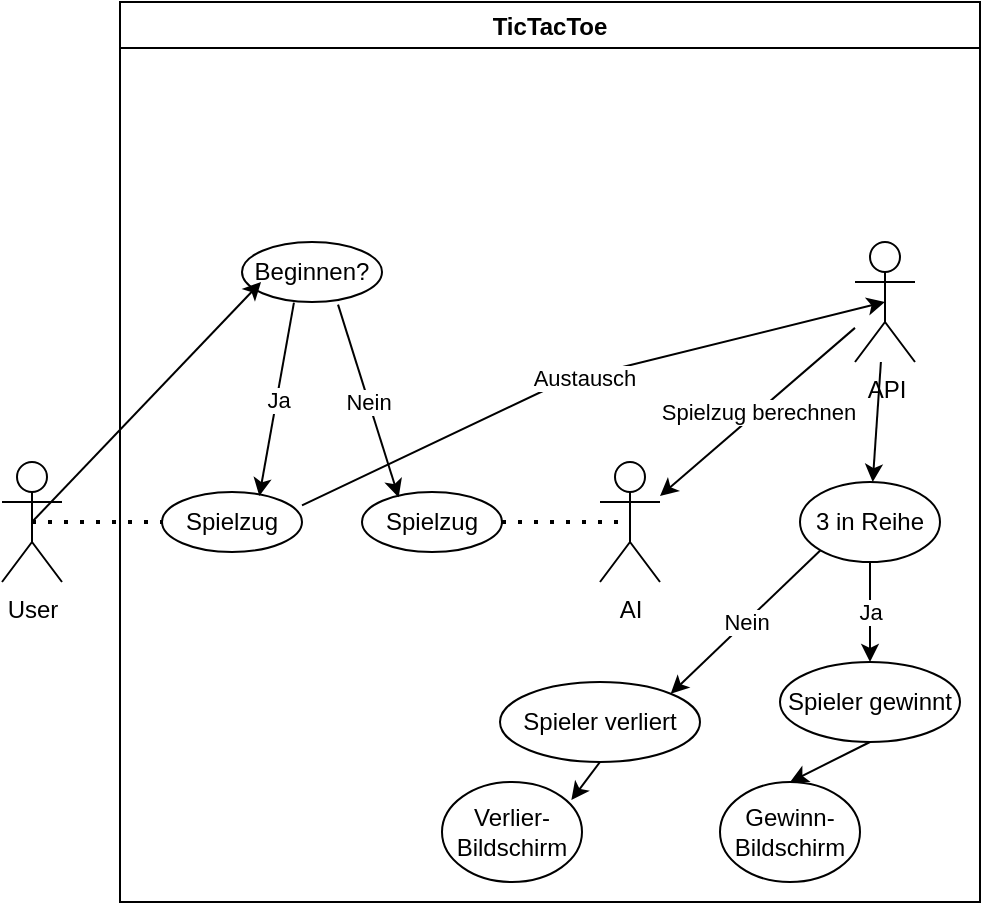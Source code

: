 <mxfile version="16.5.3" type="device"><diagram id="p76jNFOHUFfhLoW0DSZk" name="Page-1"><mxGraphModel dx="696" dy="469" grid="1" gridSize="10" guides="1" tooltips="1" connect="1" arrows="1" fold="1" page="1" pageScale="1" pageWidth="827" pageHeight="1169" math="0" shadow="0"><root><mxCell id="0"/><mxCell id="1" parent="0"/><mxCell id="eSw9MR4ARn-VipolVGBQ-2" value="User" style="shape=umlActor;verticalLabelPosition=bottom;verticalAlign=top;html=1;outlineConnect=0;" vertex="1" parent="1"><mxGeometry x="140" y="320" width="30" height="60" as="geometry"/></mxCell><mxCell id="eSw9MR4ARn-VipolVGBQ-10" value="Beginnen?" style="ellipse;whiteSpace=wrap;html=1;" vertex="1" parent="1"><mxGeometry x="260" y="210" width="70" height="30" as="geometry"/></mxCell><mxCell id="eSw9MR4ARn-VipolVGBQ-11" value="" style="endArrow=classic;html=1;rounded=0;exitX=0.5;exitY=0.5;exitDx=0;exitDy=0;exitPerimeter=0;entryX=0.136;entryY=0.667;entryDx=0;entryDy=0;entryPerimeter=0;" edge="1" parent="1" source="eSw9MR4ARn-VipolVGBQ-2" target="eSw9MR4ARn-VipolVGBQ-10"><mxGeometry width="50" height="50" relative="1" as="geometry"><mxPoint x="420" y="310" as="sourcePoint"/><mxPoint x="470" y="260" as="targetPoint"/></mxGeometry></mxCell><mxCell id="eSw9MR4ARn-VipolVGBQ-12" value="Spielzug" style="ellipse;whiteSpace=wrap;html=1;" vertex="1" parent="1"><mxGeometry x="220" y="335" width="70" height="30" as="geometry"/></mxCell><mxCell id="eSw9MR4ARn-VipolVGBQ-13" value="" style="endArrow=classic;html=1;rounded=0;exitX=0.371;exitY=1.011;exitDx=0;exitDy=0;exitPerimeter=0;entryX=0.695;entryY=0.067;entryDx=0;entryDy=0;entryPerimeter=0;" edge="1" parent="1" source="eSw9MR4ARn-VipolVGBQ-10" target="eSw9MR4ARn-VipolVGBQ-12"><mxGeometry relative="1" as="geometry"><mxPoint x="310" y="310" as="sourcePoint"/><mxPoint x="410" y="310" as="targetPoint"/></mxGeometry></mxCell><mxCell id="eSw9MR4ARn-VipolVGBQ-14" value="Ja" style="edgeLabel;resizable=0;html=1;align=center;verticalAlign=middle;" connectable="0" vertex="1" parent="eSw9MR4ARn-VipolVGBQ-13"><mxGeometry relative="1" as="geometry"/></mxCell><mxCell id="eSw9MR4ARn-VipolVGBQ-15" value="Spielzug" style="ellipse;whiteSpace=wrap;html=1;" vertex="1" parent="1"><mxGeometry x="320" y="335" width="70" height="30" as="geometry"/></mxCell><mxCell id="eSw9MR4ARn-VipolVGBQ-17" value="" style="endArrow=none;dashed=1;html=1;dashPattern=1 3;strokeWidth=2;rounded=0;exitX=0.5;exitY=0.5;exitDx=0;exitDy=0;exitPerimeter=0;entryX=0;entryY=0.5;entryDx=0;entryDy=0;" edge="1" parent="1" source="eSw9MR4ARn-VipolVGBQ-2" target="eSw9MR4ARn-VipolVGBQ-12"><mxGeometry width="50" height="50" relative="1" as="geometry"><mxPoint x="340" y="330" as="sourcePoint"/><mxPoint x="390" y="280" as="targetPoint"/></mxGeometry></mxCell><mxCell id="eSw9MR4ARn-VipolVGBQ-18" value="" style="endArrow=none;dashed=1;html=1;dashPattern=1 3;strokeWidth=2;rounded=0;exitX=1;exitY=0.5;exitDx=0;exitDy=0;entryX=0.5;entryY=0.5;entryDx=0;entryDy=0;entryPerimeter=0;" edge="1" parent="1" source="eSw9MR4ARn-VipolVGBQ-15" target="eSw9MR4ARn-VipolVGBQ-6"><mxGeometry width="50" height="50" relative="1" as="geometry"><mxPoint x="340" y="330" as="sourcePoint"/><mxPoint x="390" y="280" as="targetPoint"/></mxGeometry></mxCell><mxCell id="eSw9MR4ARn-VipolVGBQ-19" value="" style="endArrow=classic;html=1;rounded=0;exitX=0.686;exitY=1.044;exitDx=0;exitDy=0;exitPerimeter=0;entryX=0.262;entryY=0.089;entryDx=0;entryDy=0;entryPerimeter=0;" edge="1" parent="1" source="eSw9MR4ARn-VipolVGBQ-10" target="eSw9MR4ARn-VipolVGBQ-15"><mxGeometry relative="1" as="geometry"><mxPoint x="295.97" y="250.33" as="sourcePoint"/><mxPoint x="278.65" y="347.01" as="targetPoint"/></mxGeometry></mxCell><mxCell id="eSw9MR4ARn-VipolVGBQ-20" value="Nein" style="edgeLabel;resizable=0;html=1;align=center;verticalAlign=middle;" connectable="0" vertex="1" parent="eSw9MR4ARn-VipolVGBQ-19"><mxGeometry relative="1" as="geometry"/></mxCell><mxCell id="eSw9MR4ARn-VipolVGBQ-27" value="" style="endArrow=classic;html=1;rounded=0;entryX=0.5;entryY=0.5;entryDx=0;entryDy=0;entryPerimeter=0;exitX=1;exitY=0.222;exitDx=0;exitDy=0;exitPerimeter=0;" edge="1" parent="1" source="eSw9MR4ARn-VipolVGBQ-12" target="eSw9MR4ARn-VipolVGBQ-21"><mxGeometry relative="1" as="geometry"><mxPoint x="320" y="350" as="sourcePoint"/><mxPoint x="420" y="350" as="targetPoint"/><Array as="points"><mxPoint x="420" y="280"/></Array></mxGeometry></mxCell><mxCell id="eSw9MR4ARn-VipolVGBQ-28" value="Austausch" style="edgeLabel;resizable=0;html=1;align=center;verticalAlign=middle;" connectable="0" vertex="1" parent="eSw9MR4ARn-VipolVGBQ-27"><mxGeometry relative="1" as="geometry"/></mxCell><mxCell id="eSw9MR4ARn-VipolVGBQ-30" value="TicTacToe" style="swimlane;" vertex="1" parent="1"><mxGeometry x="199" y="90" width="430" height="450" as="geometry"/></mxCell><mxCell id="eSw9MR4ARn-VipolVGBQ-6" value="AI" style="shape=umlActor;verticalLabelPosition=bottom;verticalAlign=top;html=1;outlineConnect=0;" vertex="1" parent="eSw9MR4ARn-VipolVGBQ-30"><mxGeometry x="240" y="230" width="30" height="60" as="geometry"/></mxCell><mxCell id="eSw9MR4ARn-VipolVGBQ-21" value="API" style="shape=umlActor;verticalLabelPosition=bottom;verticalAlign=top;html=1;outlineConnect=0;" vertex="1" parent="eSw9MR4ARn-VipolVGBQ-30"><mxGeometry x="367.5" y="120" width="30" height="60" as="geometry"/></mxCell><mxCell id="eSw9MR4ARn-VipolVGBQ-25" value="" style="endArrow=classic;html=1;rounded=0;" edge="1" parent="eSw9MR4ARn-VipolVGBQ-30" source="eSw9MR4ARn-VipolVGBQ-21" target="eSw9MR4ARn-VipolVGBQ-6"><mxGeometry relative="1" as="geometry"><mxPoint x="157.5" y="300" as="sourcePoint"/><mxPoint x="300" y="256" as="targetPoint"/></mxGeometry></mxCell><mxCell id="eSw9MR4ARn-VipolVGBQ-26" value="Spielzug berechnen" style="edgeLabel;resizable=0;html=1;align=center;verticalAlign=middle;" connectable="0" vertex="1" parent="eSw9MR4ARn-VipolVGBQ-25"><mxGeometry relative="1" as="geometry"/></mxCell><mxCell id="eSw9MR4ARn-VipolVGBQ-32" value="Spieler gewinnt" style="ellipse;whiteSpace=wrap;html=1;" vertex="1" parent="eSw9MR4ARn-VipolVGBQ-30"><mxGeometry x="330" y="330" width="90" height="40" as="geometry"/></mxCell><mxCell id="eSw9MR4ARn-VipolVGBQ-33" value="Gewinn- Bildschirm" style="ellipse;whiteSpace=wrap;html=1;" vertex="1" parent="eSw9MR4ARn-VipolVGBQ-30"><mxGeometry x="300" y="390" width="70" height="50" as="geometry"/></mxCell><mxCell id="eSw9MR4ARn-VipolVGBQ-36" value="" style="endArrow=classic;html=1;rounded=0;sketch=0;jumpStyle=none;exitX=0.5;exitY=1;exitDx=0;exitDy=0;entryX=0.5;entryY=0;entryDx=0;entryDy=0;" edge="1" parent="eSw9MR4ARn-VipolVGBQ-30" source="eSw9MR4ARn-VipolVGBQ-32" target="eSw9MR4ARn-VipolVGBQ-33"><mxGeometry width="50" height="50" relative="1" as="geometry"><mxPoint x="140" y="310" as="sourcePoint"/><mxPoint x="190" y="260" as="targetPoint"/></mxGeometry></mxCell><mxCell id="eSw9MR4ARn-VipolVGBQ-38" value="3 in Reihe" style="ellipse;whiteSpace=wrap;html=1;" vertex="1" parent="eSw9MR4ARn-VipolVGBQ-30"><mxGeometry x="340" y="240" width="70" height="40" as="geometry"/></mxCell><mxCell id="eSw9MR4ARn-VipolVGBQ-39" value="" style="endArrow=classic;html=1;rounded=0;sketch=0;jumpStyle=none;" edge="1" parent="eSw9MR4ARn-VipolVGBQ-30" source="eSw9MR4ARn-VipolVGBQ-21" target="eSw9MR4ARn-VipolVGBQ-38"><mxGeometry width="50" height="50" relative="1" as="geometry"><mxPoint x="140" y="310" as="sourcePoint"/><mxPoint x="190" y="260" as="targetPoint"/></mxGeometry></mxCell><mxCell id="eSw9MR4ARn-VipolVGBQ-40" value="" style="endArrow=classic;html=1;rounded=0;sketch=0;jumpStyle=none;entryX=0.5;entryY=0;entryDx=0;entryDy=0;exitX=0.5;exitY=1;exitDx=0;exitDy=0;" edge="1" parent="eSw9MR4ARn-VipolVGBQ-30" source="eSw9MR4ARn-VipolVGBQ-38" target="eSw9MR4ARn-VipolVGBQ-32"><mxGeometry relative="1" as="geometry"><mxPoint x="310" y="310" as="sourcePoint"/><mxPoint x="410" y="310" as="targetPoint"/></mxGeometry></mxCell><mxCell id="eSw9MR4ARn-VipolVGBQ-41" value="Ja" style="edgeLabel;resizable=0;html=1;align=center;verticalAlign=middle;" connectable="0" vertex="1" parent="eSw9MR4ARn-VipolVGBQ-40"><mxGeometry relative="1" as="geometry"/></mxCell><mxCell id="eSw9MR4ARn-VipolVGBQ-42" value="Spieler verliert" style="ellipse;whiteSpace=wrap;html=1;" vertex="1" parent="eSw9MR4ARn-VipolVGBQ-30"><mxGeometry x="190" y="340" width="100" height="40" as="geometry"/></mxCell><mxCell id="eSw9MR4ARn-VipolVGBQ-45" value="" style="endArrow=classic;html=1;rounded=0;sketch=0;jumpStyle=none;entryX=1;entryY=0;entryDx=0;entryDy=0;exitX=0;exitY=1;exitDx=0;exitDy=0;" edge="1" parent="eSw9MR4ARn-VipolVGBQ-30" source="eSw9MR4ARn-VipolVGBQ-38" target="eSw9MR4ARn-VipolVGBQ-42"><mxGeometry relative="1" as="geometry"><mxPoint x="100" y="320" as="sourcePoint"/><mxPoint x="200" y="320" as="targetPoint"/></mxGeometry></mxCell><mxCell id="eSw9MR4ARn-VipolVGBQ-46" value="Nein&lt;br&gt;" style="edgeLabel;resizable=0;html=1;align=center;verticalAlign=middle;" connectable="0" vertex="1" parent="eSw9MR4ARn-VipolVGBQ-45"><mxGeometry relative="1" as="geometry"/></mxCell><mxCell id="eSw9MR4ARn-VipolVGBQ-47" value="Verlier- Bildschirm" style="ellipse;whiteSpace=wrap;html=1;" vertex="1" parent="eSw9MR4ARn-VipolVGBQ-30"><mxGeometry x="161" y="390" width="70" height="50" as="geometry"/></mxCell><mxCell id="eSw9MR4ARn-VipolVGBQ-48" value="" style="endArrow=classic;html=1;rounded=0;sketch=0;jumpStyle=none;exitX=0.5;exitY=1;exitDx=0;exitDy=0;entryX=0.924;entryY=0.18;entryDx=0;entryDy=0;entryPerimeter=0;" edge="1" parent="eSw9MR4ARn-VipolVGBQ-30" source="eSw9MR4ARn-VipolVGBQ-42" target="eSw9MR4ARn-VipolVGBQ-47"><mxGeometry width="50" height="50" relative="1" as="geometry"><mxPoint x="140" y="290" as="sourcePoint"/><mxPoint x="190" y="240" as="targetPoint"/></mxGeometry></mxCell></root></mxGraphModel></diagram></mxfile>